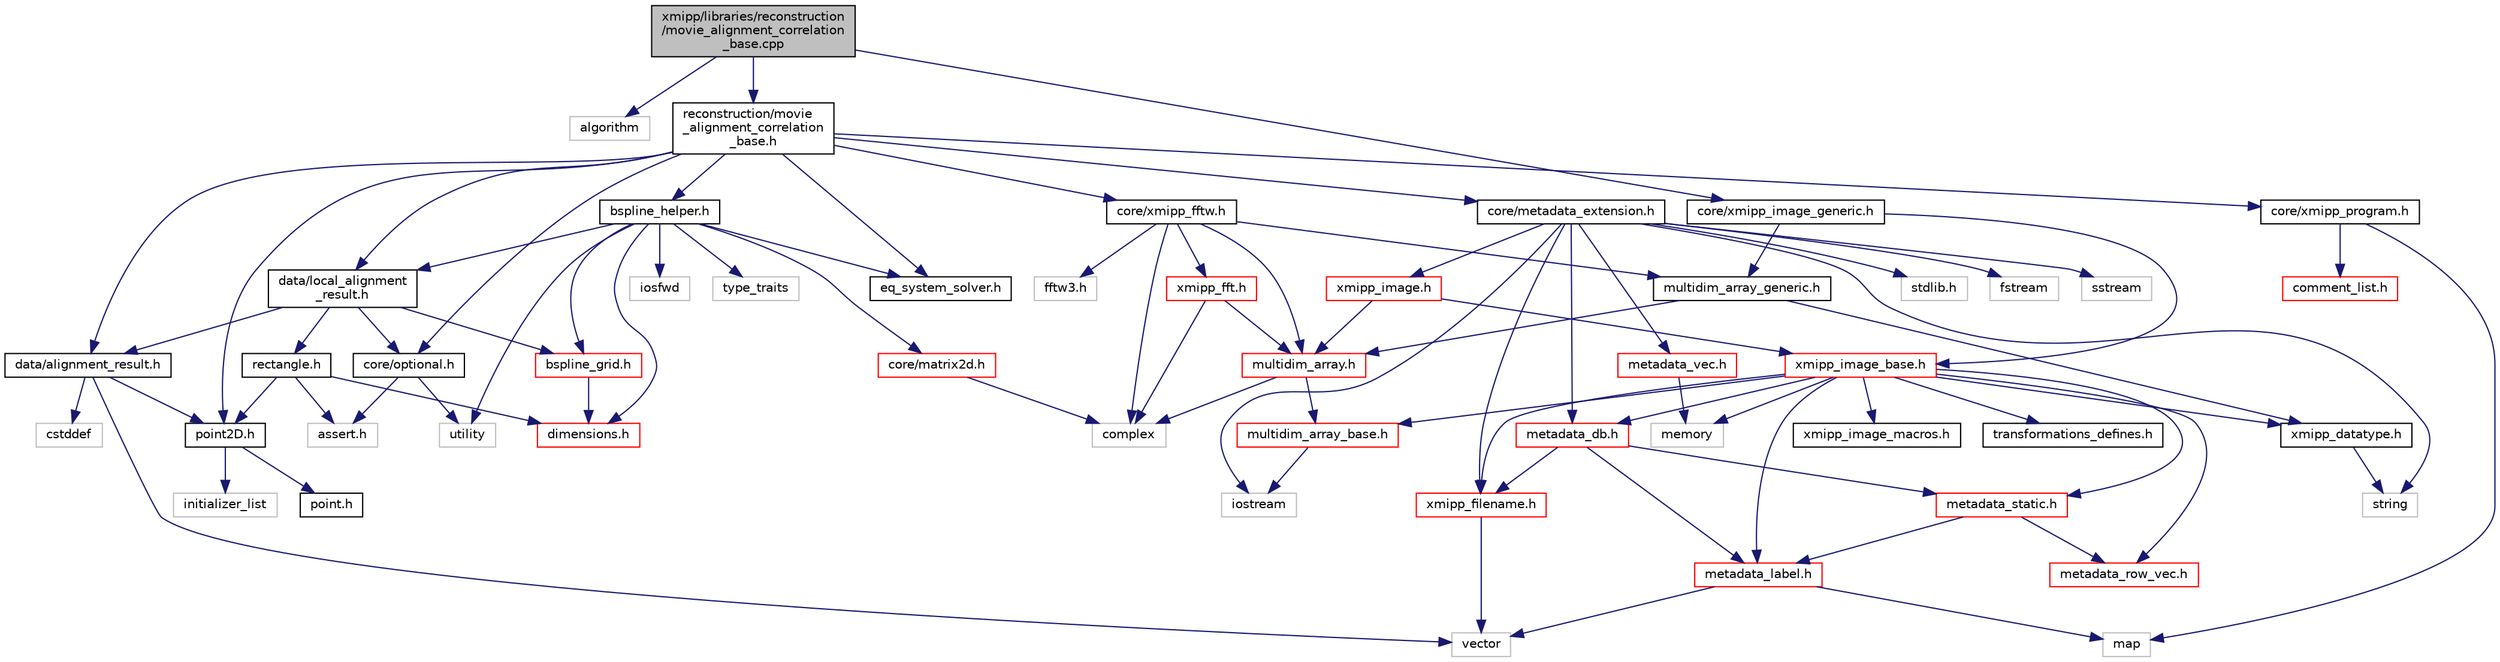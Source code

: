 digraph "xmipp/libraries/reconstruction/movie_alignment_correlation_base.cpp"
{
  edge [fontname="Helvetica",fontsize="10",labelfontname="Helvetica",labelfontsize="10"];
  node [fontname="Helvetica",fontsize="10",shape=record];
  Node0 [label="xmipp/libraries/reconstruction\l/movie_alignment_correlation\l_base.cpp",height=0.2,width=0.4,color="black", fillcolor="grey75", style="filled", fontcolor="black"];
  Node0 -> Node1 [color="midnightblue",fontsize="10",style="solid",fontname="Helvetica"];
  Node1 [label="algorithm",height=0.2,width=0.4,color="grey75", fillcolor="white", style="filled"];
  Node0 -> Node2 [color="midnightblue",fontsize="10",style="solid",fontname="Helvetica"];
  Node2 [label="reconstruction/movie\l_alignment_correlation\l_base.h",height=0.2,width=0.4,color="black", fillcolor="white", style="filled",URL="$movie__alignment__correlation__base_8h.html"];
  Node2 -> Node3 [color="midnightblue",fontsize="10",style="solid",fontname="Helvetica"];
  Node3 [label="data/alignment_result.h",height=0.2,width=0.4,color="black", fillcolor="white", style="filled",URL="$alignment__result_8h.html"];
  Node3 -> Node4 [color="midnightblue",fontsize="10",style="solid",fontname="Helvetica"];
  Node4 [label="point2D.h",height=0.2,width=0.4,color="black", fillcolor="white", style="filled",URL="$point2D_8h.html"];
  Node4 -> Node5 [color="midnightblue",fontsize="10",style="solid",fontname="Helvetica"];
  Node5 [label="point.h",height=0.2,width=0.4,color="black", fillcolor="white", style="filled",URL="$libraries_2data_2point_8h.html"];
  Node4 -> Node6 [color="midnightblue",fontsize="10",style="solid",fontname="Helvetica"];
  Node6 [label="initializer_list",height=0.2,width=0.4,color="grey75", fillcolor="white", style="filled"];
  Node3 -> Node7 [color="midnightblue",fontsize="10",style="solid",fontname="Helvetica"];
  Node7 [label="vector",height=0.2,width=0.4,color="grey75", fillcolor="white", style="filled"];
  Node3 -> Node8 [color="midnightblue",fontsize="10",style="solid",fontname="Helvetica"];
  Node8 [label="cstddef",height=0.2,width=0.4,color="grey75", fillcolor="white", style="filled"];
  Node2 -> Node9 [color="midnightblue",fontsize="10",style="solid",fontname="Helvetica"];
  Node9 [label="data/local_alignment\l_result.h",height=0.2,width=0.4,color="black", fillcolor="white", style="filled",URL="$local__alignment__result_8h.html"];
  Node9 -> Node10 [color="midnightblue",fontsize="10",style="solid",fontname="Helvetica"];
  Node10 [label="rectangle.h",height=0.2,width=0.4,color="black", fillcolor="white", style="filled",URL="$rectangle_8h.html"];
  Node10 -> Node11 [color="midnightblue",fontsize="10",style="solid",fontname="Helvetica"];
  Node11 [label="dimensions.h",height=0.2,width=0.4,color="red", fillcolor="white", style="filled",URL="$dimensions_8h.html"];
  Node10 -> Node4 [color="midnightblue",fontsize="10",style="solid",fontname="Helvetica"];
  Node10 -> Node13 [color="midnightblue",fontsize="10",style="solid",fontname="Helvetica"];
  Node13 [label="assert.h",height=0.2,width=0.4,color="grey75", fillcolor="white", style="filled"];
  Node9 -> Node3 [color="midnightblue",fontsize="10",style="solid",fontname="Helvetica"];
  Node9 -> Node14 [color="midnightblue",fontsize="10",style="solid",fontname="Helvetica"];
  Node14 [label="core/optional.h",height=0.2,width=0.4,color="black", fillcolor="white", style="filled",URL="$optional_8h.html"];
  Node14 -> Node15 [color="midnightblue",fontsize="10",style="solid",fontname="Helvetica"];
  Node15 [label="utility",height=0.2,width=0.4,color="grey75", fillcolor="white", style="filled"];
  Node14 -> Node13 [color="midnightblue",fontsize="10",style="solid",fontname="Helvetica"];
  Node9 -> Node16 [color="midnightblue",fontsize="10",style="solid",fontname="Helvetica"];
  Node16 [label="bspline_grid.h",height=0.2,width=0.4,color="red", fillcolor="white", style="filled",URL="$bspline__grid_8h.html"];
  Node16 -> Node11 [color="midnightblue",fontsize="10",style="solid",fontname="Helvetica"];
  Node2 -> Node27 [color="midnightblue",fontsize="10",style="solid",fontname="Helvetica"];
  Node27 [label="core/xmipp_program.h",height=0.2,width=0.4,color="black", fillcolor="white", style="filled",URL="$xmipp__program_8h.html"];
  Node27 -> Node28 [color="midnightblue",fontsize="10",style="solid",fontname="Helvetica"];
  Node28 [label="map",height=0.2,width=0.4,color="grey75", fillcolor="white", style="filled"];
  Node27 -> Node29 [color="midnightblue",fontsize="10",style="solid",fontname="Helvetica"];
  Node29 [label="comment_list.h",height=0.2,width=0.4,color="red", fillcolor="white", style="filled",URL="$comment__list_8h.html"];
  Node2 -> Node30 [color="midnightblue",fontsize="10",style="solid",fontname="Helvetica"];
  Node30 [label="core/metadata_extension.h",height=0.2,width=0.4,color="black", fillcolor="white", style="filled",URL="$metadata__extension_8h.html"];
  Node30 -> Node31 [color="midnightblue",fontsize="10",style="solid",fontname="Helvetica"];
  Node31 [label="xmipp_filename.h",height=0.2,width=0.4,color="red", fillcolor="white", style="filled",URL="$xmipp__filename_8h.html"];
  Node31 -> Node7 [color="midnightblue",fontsize="10",style="solid",fontname="Helvetica"];
  Node30 -> Node35 [color="midnightblue",fontsize="10",style="solid",fontname="Helvetica"];
  Node35 [label="xmipp_image.h",height=0.2,width=0.4,color="red", fillcolor="white", style="filled",URL="$xmipp__image_8h.html"];
  Node35 -> Node37 [color="midnightblue",fontsize="10",style="solid",fontname="Helvetica"];
  Node37 [label="multidim_array.h",height=0.2,width=0.4,color="red", fillcolor="white", style="filled",URL="$multidim__array_8h.html"];
  Node37 -> Node39 [color="midnightblue",fontsize="10",style="solid",fontname="Helvetica"];
  Node39 [label="complex",height=0.2,width=0.4,color="grey75", fillcolor="white", style="filled"];
  Node37 -> Node41 [color="midnightblue",fontsize="10",style="solid",fontname="Helvetica"];
  Node41 [label="multidim_array_base.h",height=0.2,width=0.4,color="red", fillcolor="white", style="filled",URL="$multidim__array__base_8h.html"];
  Node41 -> Node21 [color="midnightblue",fontsize="10",style="solid",fontname="Helvetica"];
  Node21 [label="iostream",height=0.2,width=0.4,color="grey75", fillcolor="white", style="filled"];
  Node35 -> Node48 [color="midnightblue",fontsize="10",style="solid",fontname="Helvetica"];
  Node48 [label="xmipp_image_base.h",height=0.2,width=0.4,color="red", fillcolor="white", style="filled",URL="$xmipp__image__base_8h.html"];
  Node48 -> Node49 [color="midnightblue",fontsize="10",style="solid",fontname="Helvetica"];
  Node49 [label="memory",height=0.2,width=0.4,color="grey75", fillcolor="white", style="filled"];
  Node48 -> Node50 [color="midnightblue",fontsize="10",style="solid",fontname="Helvetica"];
  Node50 [label="xmipp_image_macros.h",height=0.2,width=0.4,color="black", fillcolor="white", style="filled",URL="$xmipp__image__macros_8h.html"];
  Node48 -> Node51 [color="midnightblue",fontsize="10",style="solid",fontname="Helvetica"];
  Node51 [label="xmipp_datatype.h",height=0.2,width=0.4,color="black", fillcolor="white", style="filled",URL="$xmipp__datatype_8h.html"];
  Node51 -> Node18 [color="midnightblue",fontsize="10",style="solid",fontname="Helvetica"];
  Node18 [label="string",height=0.2,width=0.4,color="grey75", fillcolor="white", style="filled"];
  Node48 -> Node52 [color="midnightblue",fontsize="10",style="solid",fontname="Helvetica"];
  Node52 [label="metadata_label.h",height=0.2,width=0.4,color="red", fillcolor="white", style="filled",URL="$metadata__label_8h.html"];
  Node52 -> Node28 [color="midnightblue",fontsize="10",style="solid",fontname="Helvetica"];
  Node52 -> Node7 [color="midnightblue",fontsize="10",style="solid",fontname="Helvetica"];
  Node48 -> Node53 [color="midnightblue",fontsize="10",style="solid",fontname="Helvetica"];
  Node53 [label="metadata_row_vec.h",height=0.2,width=0.4,color="red", fillcolor="white", style="filled",URL="$metadata__row__vec_8h.html"];
  Node48 -> Node57 [color="midnightblue",fontsize="10",style="solid",fontname="Helvetica"];
  Node57 [label="metadata_static.h",height=0.2,width=0.4,color="red", fillcolor="white", style="filled",URL="$metadata__static_8h.html"];
  Node57 -> Node52 [color="midnightblue",fontsize="10",style="solid",fontname="Helvetica"];
  Node57 -> Node53 [color="midnightblue",fontsize="10",style="solid",fontname="Helvetica"];
  Node48 -> Node59 [color="midnightblue",fontsize="10",style="solid",fontname="Helvetica"];
  Node59 [label="metadata_db.h",height=0.2,width=0.4,color="red", fillcolor="white", style="filled",URL="$metadata__db_8h.html"];
  Node59 -> Node52 [color="midnightblue",fontsize="10",style="solid",fontname="Helvetica"];
  Node59 -> Node57 [color="midnightblue",fontsize="10",style="solid",fontname="Helvetica"];
  Node59 -> Node31 [color="midnightblue",fontsize="10",style="solid",fontname="Helvetica"];
  Node48 -> Node41 [color="midnightblue",fontsize="10",style="solid",fontname="Helvetica"];
  Node48 -> Node31 [color="midnightblue",fontsize="10",style="solid",fontname="Helvetica"];
  Node48 -> Node72 [color="midnightblue",fontsize="10",style="solid",fontname="Helvetica"];
  Node72 [label="transformations_defines.h",height=0.2,width=0.4,color="black", fillcolor="white", style="filled",URL="$transformations__defines_8h.html"];
  Node30 -> Node91 [color="midnightblue",fontsize="10",style="solid",fontname="Helvetica"];
  Node91 [label="metadata_vec.h",height=0.2,width=0.4,color="red", fillcolor="white", style="filled",URL="$metadata__vec_8h.html"];
  Node91 -> Node49 [color="midnightblue",fontsize="10",style="solid",fontname="Helvetica"];
  Node30 -> Node59 [color="midnightblue",fontsize="10",style="solid",fontname="Helvetica"];
  Node30 -> Node46 [color="midnightblue",fontsize="10",style="solid",fontname="Helvetica"];
  Node46 [label="stdlib.h",height=0.2,width=0.4,color="grey75", fillcolor="white", style="filled"];
  Node30 -> Node95 [color="midnightblue",fontsize="10",style="solid",fontname="Helvetica"];
  Node95 [label="fstream",height=0.2,width=0.4,color="grey75", fillcolor="white", style="filled"];
  Node30 -> Node21 [color="midnightblue",fontsize="10",style="solid",fontname="Helvetica"];
  Node30 -> Node67 [color="midnightblue",fontsize="10",style="solid",fontname="Helvetica"];
  Node67 [label="sstream",height=0.2,width=0.4,color="grey75", fillcolor="white", style="filled"];
  Node30 -> Node18 [color="midnightblue",fontsize="10",style="solid",fontname="Helvetica"];
  Node2 -> Node96 [color="midnightblue",fontsize="10",style="solid",fontname="Helvetica"];
  Node96 [label="core/xmipp_fftw.h",height=0.2,width=0.4,color="black", fillcolor="white", style="filled",URL="$xmipp__fftw_8h.html"];
  Node96 -> Node39 [color="midnightblue",fontsize="10",style="solid",fontname="Helvetica"];
  Node96 -> Node97 [color="midnightblue",fontsize="10",style="solid",fontname="Helvetica"];
  Node97 [label="fftw3.h",height=0.2,width=0.4,color="grey75", fillcolor="white", style="filled"];
  Node96 -> Node37 [color="midnightblue",fontsize="10",style="solid",fontname="Helvetica"];
  Node96 -> Node98 [color="midnightblue",fontsize="10",style="solid",fontname="Helvetica"];
  Node98 [label="multidim_array_generic.h",height=0.2,width=0.4,color="black", fillcolor="white", style="filled",URL="$multidim__array__generic_8h.html"];
  Node98 -> Node51 [color="midnightblue",fontsize="10",style="solid",fontname="Helvetica"];
  Node98 -> Node37 [color="midnightblue",fontsize="10",style="solid",fontname="Helvetica"];
  Node96 -> Node99 [color="midnightblue",fontsize="10",style="solid",fontname="Helvetica"];
  Node99 [label="xmipp_fft.h",height=0.2,width=0.4,color="red", fillcolor="white", style="filled",URL="$xmipp__fft_8h.html"];
  Node99 -> Node39 [color="midnightblue",fontsize="10",style="solid",fontname="Helvetica"];
  Node99 -> Node37 [color="midnightblue",fontsize="10",style="solid",fontname="Helvetica"];
  Node2 -> Node14 [color="midnightblue",fontsize="10",style="solid",fontname="Helvetica"];
  Node2 -> Node100 [color="midnightblue",fontsize="10",style="solid",fontname="Helvetica"];
  Node100 [label="eq_system_solver.h",height=0.2,width=0.4,color="black", fillcolor="white", style="filled",URL="$eq__system__solver_8h.html"];
  Node2 -> Node101 [color="midnightblue",fontsize="10",style="solid",fontname="Helvetica"];
  Node101 [label="bspline_helper.h",height=0.2,width=0.4,color="black", fillcolor="white", style="filled",URL="$bspline__helper_8h.html"];
  Node101 -> Node9 [color="midnightblue",fontsize="10",style="solid",fontname="Helvetica"];
  Node101 -> Node11 [color="midnightblue",fontsize="10",style="solid",fontname="Helvetica"];
  Node101 -> Node100 [color="midnightblue",fontsize="10",style="solid",fontname="Helvetica"];
  Node101 -> Node16 [color="midnightblue",fontsize="10",style="solid",fontname="Helvetica"];
  Node101 -> Node102 [color="midnightblue",fontsize="10",style="solid",fontname="Helvetica"];
  Node102 [label="core/matrix2d.h",height=0.2,width=0.4,color="red", fillcolor="white", style="filled",URL="$matrix2d_8h.html"];
  Node102 -> Node39 [color="midnightblue",fontsize="10",style="solid",fontname="Helvetica"];
  Node101 -> Node103 [color="midnightblue",fontsize="10",style="solid",fontname="Helvetica"];
  Node103 [label="iosfwd",height=0.2,width=0.4,color="grey75", fillcolor="white", style="filled"];
  Node101 -> Node15 [color="midnightblue",fontsize="10",style="solid",fontname="Helvetica"];
  Node101 -> Node104 [color="midnightblue",fontsize="10",style="solid",fontname="Helvetica"];
  Node104 [label="type_traits",height=0.2,width=0.4,color="grey75", fillcolor="white", style="filled"];
  Node2 -> Node4 [color="midnightblue",fontsize="10",style="solid",fontname="Helvetica"];
  Node0 -> Node105 [color="midnightblue",fontsize="10",style="solid",fontname="Helvetica"];
  Node105 [label="core/xmipp_image_generic.h",height=0.2,width=0.4,color="black", fillcolor="white", style="filled",URL="$xmipp__image__generic_8h.html"];
  Node105 -> Node48 [color="midnightblue",fontsize="10",style="solid",fontname="Helvetica"];
  Node105 -> Node98 [color="midnightblue",fontsize="10",style="solid",fontname="Helvetica"];
}
